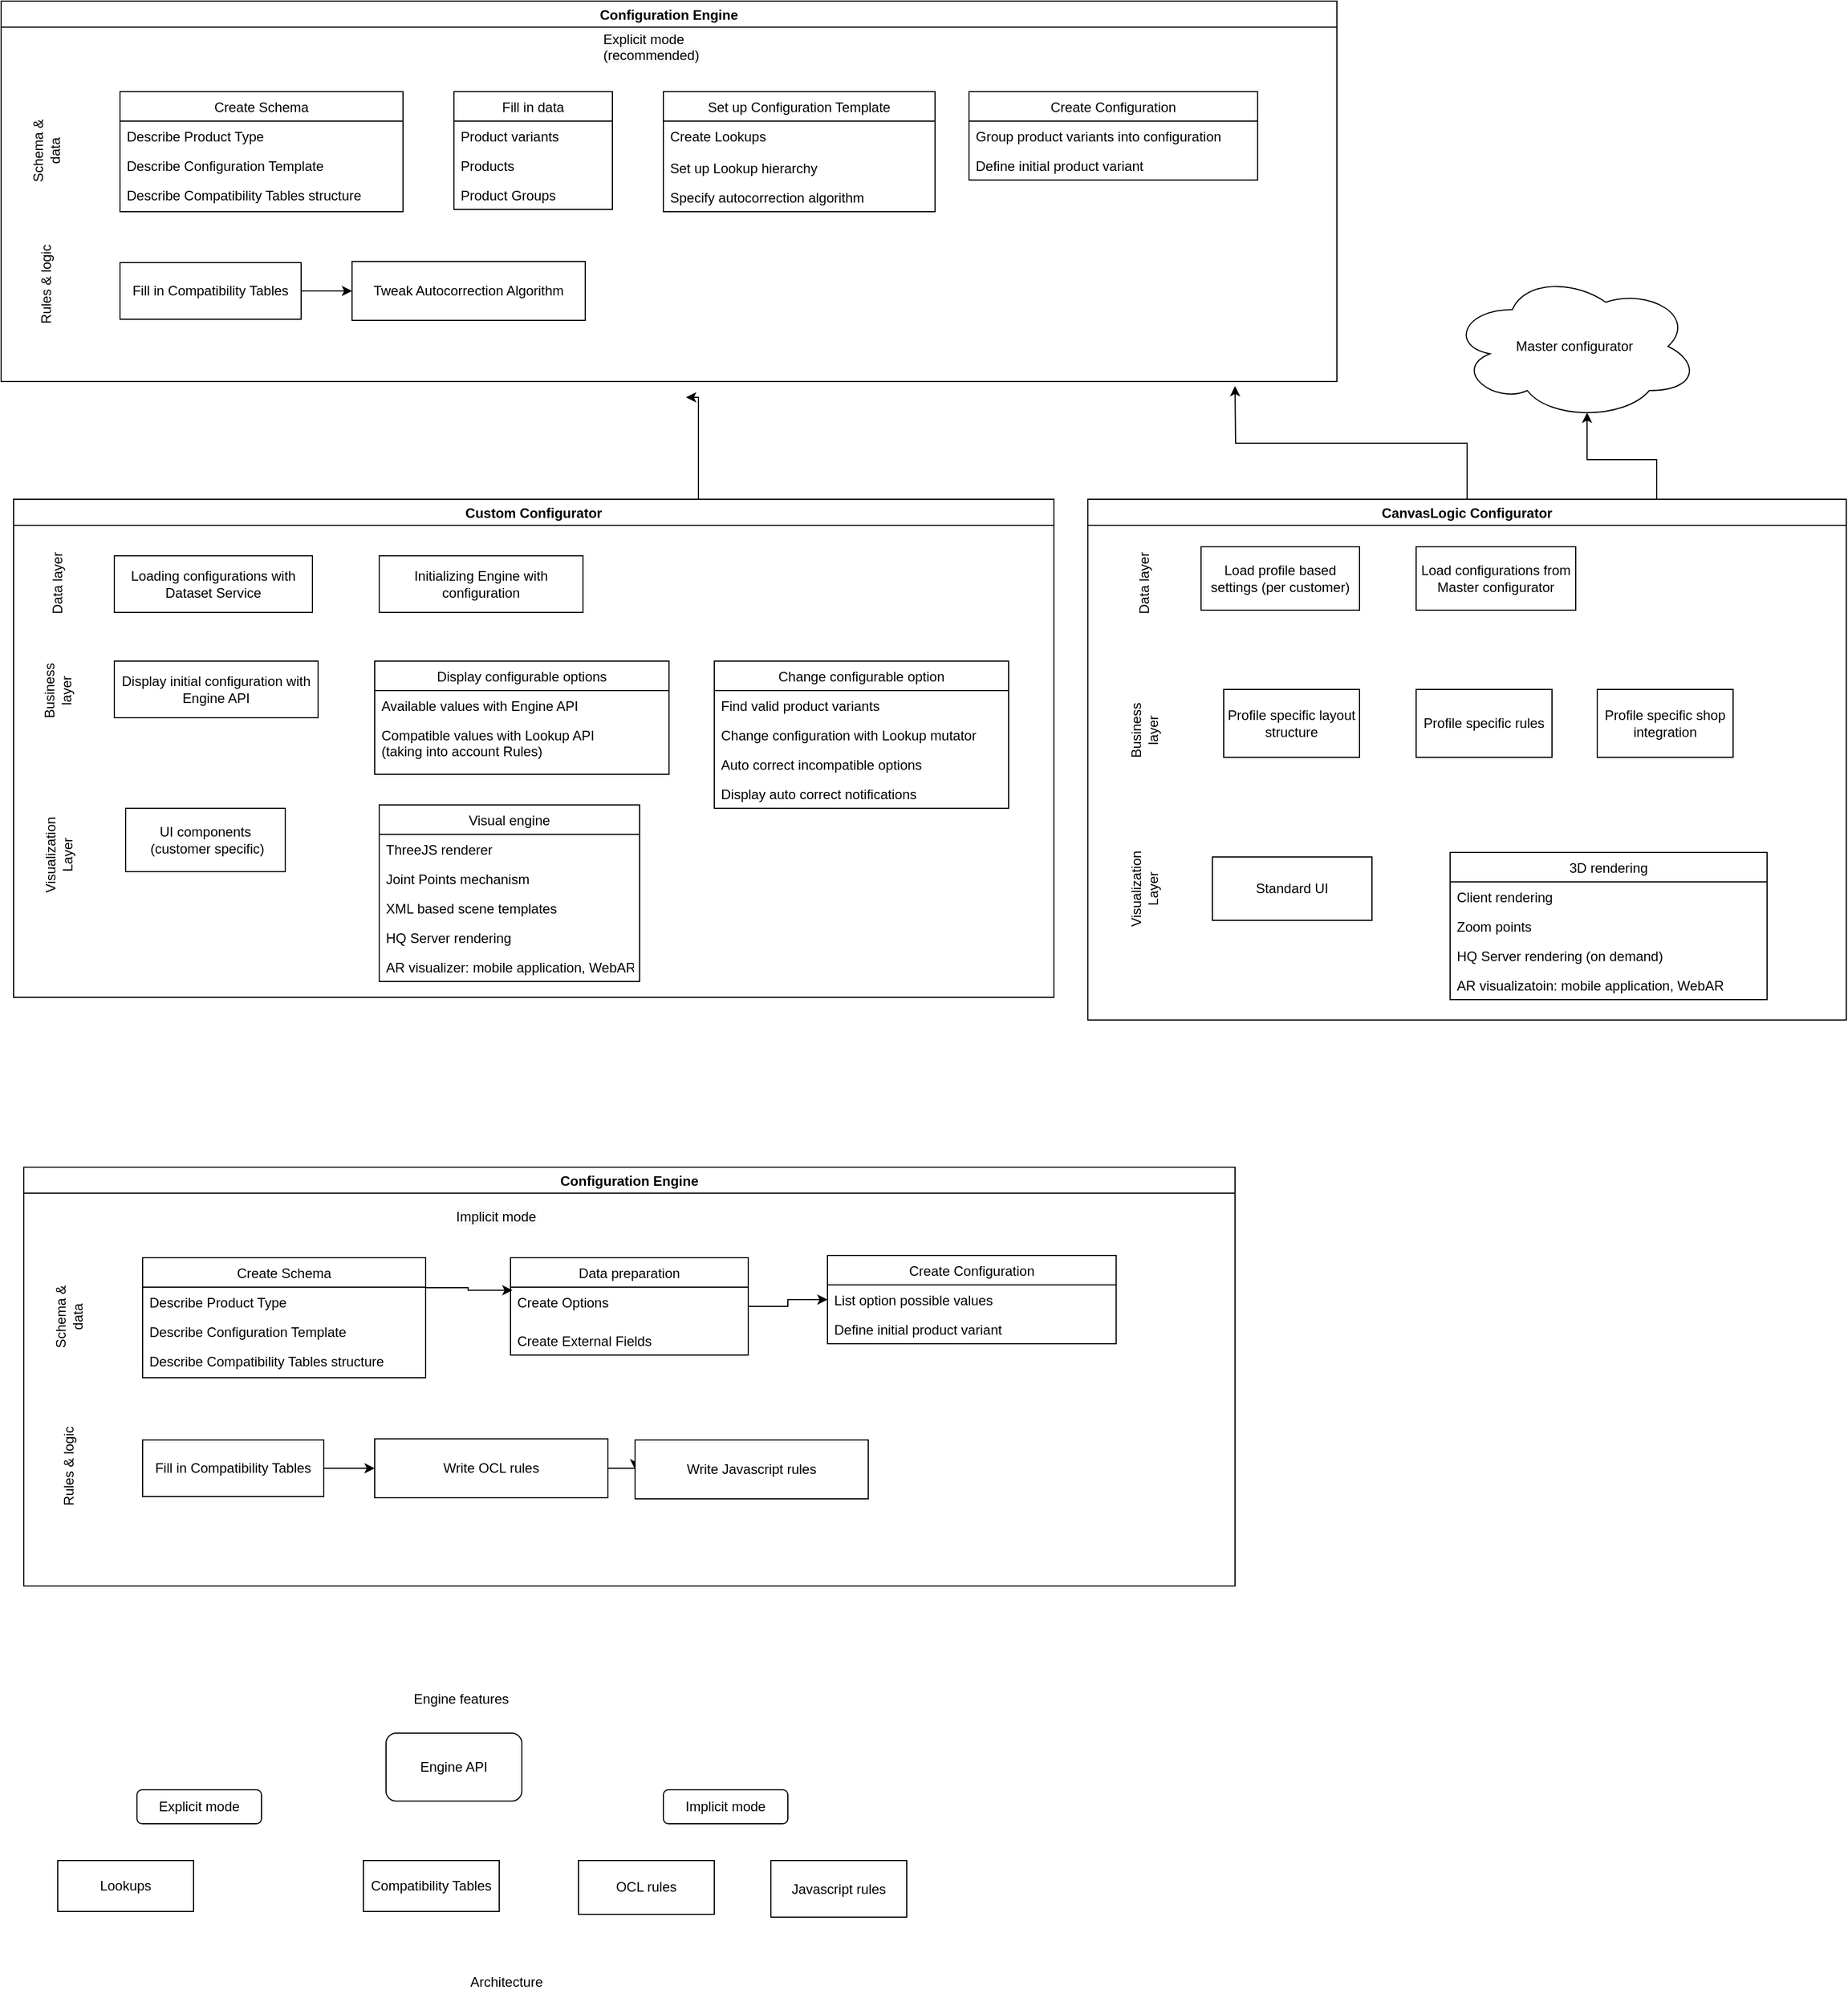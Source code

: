 <mxfile version="15.2.9" type="github">
  <diagram id="C5RBs43oDa-KdzZeNtuy" name="Page-1">
    <mxGraphModel dx="1673" dy="896" grid="1" gridSize="10" guides="1" tooltips="1" connect="1" arrows="1" fold="1" page="1" pageScale="1" pageWidth="827" pageHeight="1169" math="0" shadow="0">
      <root>
        <mxCell id="WIyWlLk6GJQsqaUBKTNV-0" />
        <mxCell id="WIyWlLk6GJQsqaUBKTNV-1" parent="WIyWlLk6GJQsqaUBKTNV-0" />
        <mxCell id="K-jKVqznmBLDgwKWgukP-27" value="Engine API" style="rounded=1;whiteSpace=wrap;html=1;" vertex="1" parent="WIyWlLk6GJQsqaUBKTNV-1">
          <mxGeometry x="360" y="1530" width="120" height="60" as="geometry" />
        </mxCell>
        <mxCell id="K-jKVqznmBLDgwKWgukP-28" value="Explicit mode" style="rounded=1;whiteSpace=wrap;html=1;" vertex="1" parent="WIyWlLk6GJQsqaUBKTNV-1">
          <mxGeometry x="140" y="1580" width="110" height="30" as="geometry" />
        </mxCell>
        <mxCell id="K-jKVqznmBLDgwKWgukP-29" value="Implicit mode" style="rounded=1;whiteSpace=wrap;html=1;" vertex="1" parent="WIyWlLk6GJQsqaUBKTNV-1">
          <mxGeometry x="605" y="1580" width="110" height="30" as="geometry" />
        </mxCell>
        <mxCell id="K-jKVqznmBLDgwKWgukP-31" value="OCL rules" style="rounded=0;whiteSpace=wrap;html=1;" vertex="1" parent="WIyWlLk6GJQsqaUBKTNV-1">
          <mxGeometry x="530" y="1642.5" width="120" height="47.5" as="geometry" />
        </mxCell>
        <mxCell id="K-jKVqznmBLDgwKWgukP-30" value="Compatibility Tables" style="rounded=0;whiteSpace=wrap;html=1;" vertex="1" parent="WIyWlLk6GJQsqaUBKTNV-1">
          <mxGeometry x="340" y="1642.5" width="120" height="45" as="geometry" />
        </mxCell>
        <mxCell id="K-jKVqznmBLDgwKWgukP-32" value="Javascript rules" style="rounded=0;whiteSpace=wrap;html=1;" vertex="1" parent="WIyWlLk6GJQsqaUBKTNV-1">
          <mxGeometry x="700" y="1642.5" width="120" height="50" as="geometry" />
        </mxCell>
        <mxCell id="K-jKVqznmBLDgwKWgukP-35" value="Lookups" style="rounded=0;whiteSpace=wrap;html=1;" vertex="1" parent="WIyWlLk6GJQsqaUBKTNV-1">
          <mxGeometry x="70" y="1642.5" width="120" height="45" as="geometry" />
        </mxCell>
        <mxCell id="K-jKVqznmBLDgwKWgukP-60" value="Configuration Engine" style="swimlane;" vertex="1" parent="WIyWlLk6GJQsqaUBKTNV-1">
          <mxGeometry x="20" width="1180" height="336" as="geometry" />
        </mxCell>
        <mxCell id="K-jKVqznmBLDgwKWgukP-9" value="Set up Configuration Template" style="swimlane;fontStyle=0;childLayout=stackLayout;horizontal=1;startSize=26;horizontalStack=0;resizeParent=1;resizeParentMax=0;resizeLast=0;collapsible=1;marginBottom=0;" vertex="1" parent="K-jKVqznmBLDgwKWgukP-60">
          <mxGeometry x="585" y="80" width="240" height="106" as="geometry" />
        </mxCell>
        <mxCell id="K-jKVqznmBLDgwKWgukP-26" value="Create Lookups&#xa;" style="text;strokeColor=none;fillColor=none;align=left;verticalAlign=top;spacingLeft=4;spacingRight=4;overflow=hidden;rotatable=0;points=[[0,0.5],[1,0.5]];portConstraint=eastwest;" vertex="1" parent="K-jKVqznmBLDgwKWgukP-9">
          <mxGeometry y="26" width="240" height="28" as="geometry" />
        </mxCell>
        <mxCell id="K-jKVqznmBLDgwKWgukP-10" value="Set up Lookup hierarchy" style="text;strokeColor=none;fillColor=none;align=left;verticalAlign=top;spacingLeft=4;spacingRight=4;overflow=hidden;rotatable=0;points=[[0,0.5],[1,0.5]];portConstraint=eastwest;" vertex="1" parent="K-jKVqznmBLDgwKWgukP-9">
          <mxGeometry y="54" width="240" height="26" as="geometry" />
        </mxCell>
        <mxCell id="K-jKVqznmBLDgwKWgukP-11" value="Specify autocorrection algorithm" style="text;strokeColor=none;fillColor=none;align=left;verticalAlign=top;spacingLeft=4;spacingRight=4;overflow=hidden;rotatable=0;points=[[0,0.5],[1,0.5]];portConstraint=eastwest;" vertex="1" parent="K-jKVqznmBLDgwKWgukP-9">
          <mxGeometry y="80" width="240" height="26" as="geometry" />
        </mxCell>
        <mxCell id="K-jKVqznmBLDgwKWgukP-21" value="Create Configuration" style="swimlane;fontStyle=0;childLayout=stackLayout;horizontal=1;startSize=26;horizontalStack=0;resizeParent=1;resizeParentMax=0;resizeLast=0;collapsible=1;marginBottom=0;" vertex="1" parent="K-jKVqznmBLDgwKWgukP-60">
          <mxGeometry x="855" y="80" width="255" height="78" as="geometry" />
        </mxCell>
        <mxCell id="K-jKVqznmBLDgwKWgukP-22" value="Group product variants into configuration " style="text;strokeColor=none;fillColor=none;align=left;verticalAlign=top;spacingLeft=4;spacingRight=4;overflow=hidden;rotatable=0;points=[[0,0.5],[1,0.5]];portConstraint=eastwest;" vertex="1" parent="K-jKVqznmBLDgwKWgukP-21">
          <mxGeometry y="26" width="255" height="26" as="geometry" />
        </mxCell>
        <mxCell id="K-jKVqznmBLDgwKWgukP-23" value="Define initial product variant" style="text;strokeColor=none;fillColor=none;align=left;verticalAlign=top;spacingLeft=4;spacingRight=4;overflow=hidden;rotatable=0;points=[[0,0.5],[1,0.5]];portConstraint=eastwest;" vertex="1" parent="K-jKVqznmBLDgwKWgukP-21">
          <mxGeometry y="52" width="255" height="26" as="geometry" />
        </mxCell>
        <mxCell id="K-jKVqznmBLDgwKWgukP-5" value="Fill in data" style="swimlane;fontStyle=0;childLayout=stackLayout;horizontal=1;startSize=26;horizontalStack=0;resizeParent=1;resizeParentMax=0;resizeLast=0;collapsible=1;marginBottom=0;" vertex="1" parent="K-jKVqznmBLDgwKWgukP-60">
          <mxGeometry x="400" y="80" width="140" height="104" as="geometry" />
        </mxCell>
        <mxCell id="K-jKVqznmBLDgwKWgukP-6" value="Product variants" style="text;strokeColor=none;fillColor=none;align=left;verticalAlign=top;spacingLeft=4;spacingRight=4;overflow=hidden;rotatable=0;points=[[0,0.5],[1,0.5]];portConstraint=eastwest;" vertex="1" parent="K-jKVqznmBLDgwKWgukP-5">
          <mxGeometry y="26" width="140" height="26" as="geometry" />
        </mxCell>
        <mxCell id="K-jKVqznmBLDgwKWgukP-7" value="Products" style="text;strokeColor=none;fillColor=none;align=left;verticalAlign=top;spacingLeft=4;spacingRight=4;overflow=hidden;rotatable=0;points=[[0,0.5],[1,0.5]];portConstraint=eastwest;" vertex="1" parent="K-jKVqznmBLDgwKWgukP-5">
          <mxGeometry y="52" width="140" height="26" as="geometry" />
        </mxCell>
        <mxCell id="K-jKVqznmBLDgwKWgukP-8" value="Product Groups" style="text;strokeColor=none;fillColor=none;align=left;verticalAlign=top;spacingLeft=4;spacingRight=4;overflow=hidden;rotatable=0;points=[[0,0.5],[1,0.5]];portConstraint=eastwest;" vertex="1" parent="K-jKVqznmBLDgwKWgukP-5">
          <mxGeometry y="78" width="140" height="26" as="geometry" />
        </mxCell>
        <mxCell id="K-jKVqznmBLDgwKWgukP-1" value="Create Schema" style="swimlane;fontStyle=0;childLayout=stackLayout;horizontal=1;startSize=26;horizontalStack=0;resizeParent=1;resizeParentMax=0;resizeLast=0;collapsible=1;marginBottom=0;" vertex="1" parent="K-jKVqznmBLDgwKWgukP-60">
          <mxGeometry x="105" y="80" width="250" height="106" as="geometry" />
        </mxCell>
        <mxCell id="K-jKVqznmBLDgwKWgukP-2" value="Describe Product Type " style="text;strokeColor=none;fillColor=none;align=left;verticalAlign=top;spacingLeft=4;spacingRight=4;overflow=hidden;rotatable=0;points=[[0,0.5],[1,0.5]];portConstraint=eastwest;" vertex="1" parent="K-jKVqznmBLDgwKWgukP-1">
          <mxGeometry y="26" width="250" height="26" as="geometry" />
        </mxCell>
        <mxCell id="K-jKVqznmBLDgwKWgukP-88" value="Describe Configuration Template" style="text;strokeColor=none;fillColor=none;align=left;verticalAlign=top;spacingLeft=4;spacingRight=4;overflow=hidden;rotatable=0;points=[[0,0.5],[1,0.5]];portConstraint=eastwest;" vertex="1" parent="K-jKVqznmBLDgwKWgukP-1">
          <mxGeometry y="52" width="250" height="26" as="geometry" />
        </mxCell>
        <mxCell id="K-jKVqznmBLDgwKWgukP-4" value="Describe Compatibility Tables structure" style="text;strokeColor=none;fillColor=none;align=left;verticalAlign=top;spacingLeft=4;spacingRight=4;overflow=hidden;rotatable=0;points=[[0,0.5],[1,0.5]];portConstraint=eastwest;" vertex="1" parent="K-jKVqznmBLDgwKWgukP-1">
          <mxGeometry y="78" width="250" height="28" as="geometry" />
        </mxCell>
        <mxCell id="K-jKVqznmBLDgwKWgukP-74" value="" style="edgeStyle=orthogonalEdgeStyle;rounded=0;orthogonalLoop=1;jettySize=auto;html=1;" edge="1" parent="K-jKVqznmBLDgwKWgukP-60" source="K-jKVqznmBLDgwKWgukP-41" target="K-jKVqznmBLDgwKWgukP-42">
          <mxGeometry relative="1" as="geometry" />
        </mxCell>
        <mxCell id="K-jKVqznmBLDgwKWgukP-41" value="Fill in Compatibility Tables" style="rounded=0;whiteSpace=wrap;html=1;" vertex="1" parent="K-jKVqznmBLDgwKWgukP-60">
          <mxGeometry x="105" y="231" width="160" height="50" as="geometry" />
        </mxCell>
        <mxCell id="K-jKVqznmBLDgwKWgukP-42" value="Tweak Autocorrection Algorithm" style="rounded=0;whiteSpace=wrap;html=1;" vertex="1" parent="K-jKVqznmBLDgwKWgukP-60">
          <mxGeometry x="310" y="230" width="206" height="52" as="geometry" />
        </mxCell>
        <mxCell id="K-jKVqznmBLDgwKWgukP-38" value="Schema &amp;amp; data" style="text;html=1;strokeColor=none;fillColor=none;align=center;verticalAlign=middle;whiteSpace=wrap;rounded=0;rotation=-90;" vertex="1" parent="K-jKVqznmBLDgwKWgukP-60">
          <mxGeometry y="108" width="80" height="48" as="geometry" />
        </mxCell>
        <mxCell id="K-jKVqznmBLDgwKWgukP-39" value="Rules &amp;amp; logic" style="text;html=1;strokeColor=none;fillColor=none;align=center;verticalAlign=middle;whiteSpace=wrap;rounded=0;rotation=-90;" vertex="1" parent="K-jKVqznmBLDgwKWgukP-60">
          <mxGeometry y="226" width="80" height="48" as="geometry" />
        </mxCell>
        <mxCell id="K-jKVqznmBLDgwKWgukP-37" value="&lt;span style=&quot;color: rgb(0, 0, 0); font-family: helvetica; font-size: 12px; font-style: normal; font-weight: 400; letter-spacing: normal; text-align: center; text-indent: 0px; text-transform: none; word-spacing: 0px; background-color: rgb(248, 249, 250); display: inline; float: none;&quot;&gt;Explicit mode&lt;/span&gt;&lt;br style=&quot;color: rgb(0, 0, 0); font-family: helvetica; font-size: 12px; font-style: normal; font-weight: 400; letter-spacing: normal; text-align: center; text-indent: 0px; text-transform: none; word-spacing: 0px; background-color: rgb(248, 249, 250);&quot;&gt;&lt;span style=&quot;color: rgb(0, 0, 0); font-family: helvetica; font-size: 12px; font-style: normal; font-weight: 400; letter-spacing: normal; text-align: center; text-indent: 0px; text-transform: none; word-spacing: 0px; background-color: rgb(248, 249, 250); display: inline; float: none;&quot;&gt;(recommended)&lt;/span&gt;" style="text;whiteSpace=wrap;html=1;" vertex="1" parent="K-jKVqznmBLDgwKWgukP-60">
          <mxGeometry x="530" y="20" width="110" height="40" as="geometry" />
        </mxCell>
        <mxCell id="K-jKVqznmBLDgwKWgukP-64" style="edgeStyle=orthogonalEdgeStyle;rounded=0;orthogonalLoop=1;jettySize=auto;html=1;exitX=0.5;exitY=0;exitDx=0;exitDy=0;" edge="1" parent="WIyWlLk6GJQsqaUBKTNV-1" source="K-jKVqznmBLDgwKWgukP-63">
          <mxGeometry relative="1" as="geometry">
            <mxPoint x="625" y="350" as="targetPoint" />
            <Array as="points">
              <mxPoint x="636" y="350" />
            </Array>
          </mxGeometry>
        </mxCell>
        <mxCell id="K-jKVqznmBLDgwKWgukP-63" value="Custom Configurator" style="swimlane;" vertex="1" parent="WIyWlLk6GJQsqaUBKTNV-1">
          <mxGeometry x="31" y="440" width="919" height="440" as="geometry" />
        </mxCell>
        <mxCell id="K-jKVqznmBLDgwKWgukP-40" value="Visualization Layer" style="text;html=1;strokeColor=none;fillColor=none;align=center;verticalAlign=middle;whiteSpace=wrap;rounded=0;rotation=-90;" vertex="1" parent="K-jKVqznmBLDgwKWgukP-63">
          <mxGeometry y="290" width="80" height="48" as="geometry" />
        </mxCell>
        <mxCell id="K-jKVqznmBLDgwKWgukP-43" value="Initializing Engine with configuration" style="rounded=0;whiteSpace=wrap;html=1;" vertex="1" parent="K-jKVqznmBLDgwKWgukP-63">
          <mxGeometry x="323" y="50" width="180" height="50" as="geometry" />
        </mxCell>
        <mxCell id="K-jKVqznmBLDgwKWgukP-48" value="Loading configurations with Dataset Service" style="rounded=0;whiteSpace=wrap;html=1;" vertex="1" parent="K-jKVqznmBLDgwKWgukP-63">
          <mxGeometry x="89" y="50" width="175" height="50" as="geometry" />
        </mxCell>
        <mxCell id="K-jKVqznmBLDgwKWgukP-49" value="Display initial configuration with Engine API" style="rounded=0;whiteSpace=wrap;html=1;" vertex="1" parent="K-jKVqznmBLDgwKWgukP-63">
          <mxGeometry x="89" y="143" width="180" height="50" as="geometry" />
        </mxCell>
        <mxCell id="K-jKVqznmBLDgwKWgukP-52" value="Display configurable options" style="swimlane;fontStyle=0;childLayout=stackLayout;horizontal=1;startSize=26;horizontalStack=0;resizeParent=1;resizeParentMax=0;resizeLast=0;collapsible=1;marginBottom=0;" vertex="1" parent="K-jKVqznmBLDgwKWgukP-63">
          <mxGeometry x="319" y="143" width="260" height="100" as="geometry" />
        </mxCell>
        <mxCell id="K-jKVqznmBLDgwKWgukP-53" value="Available values with Engine API" style="text;strokeColor=none;fillColor=none;align=left;verticalAlign=top;spacingLeft=4;spacingRight=4;overflow=hidden;rotatable=0;points=[[0,0.5],[1,0.5]];portConstraint=eastwest;" vertex="1" parent="K-jKVqznmBLDgwKWgukP-52">
          <mxGeometry y="26" width="260" height="26" as="geometry" />
        </mxCell>
        <mxCell id="K-jKVqznmBLDgwKWgukP-54" value="Compatible values with Lookup API &#xa;(taking into account Rules)&#xa;" style="text;strokeColor=none;fillColor=none;align=left;verticalAlign=top;spacingLeft=4;spacingRight=4;overflow=hidden;rotatable=0;points=[[0,0.5],[1,0.5]];portConstraint=eastwest;" vertex="1" parent="K-jKVqznmBLDgwKWgukP-52">
          <mxGeometry y="52" width="260" height="48" as="geometry" />
        </mxCell>
        <mxCell id="K-jKVqznmBLDgwKWgukP-89" value="Business layer" style="text;html=1;strokeColor=none;fillColor=none;align=center;verticalAlign=middle;whiteSpace=wrap;rounded=0;rotation=-90;" vertex="1" parent="K-jKVqznmBLDgwKWgukP-63">
          <mxGeometry x="-1" y="145" width="80" height="48" as="geometry" />
        </mxCell>
        <mxCell id="K-jKVqznmBLDgwKWgukP-91" value="Data layer" style="text;html=1;strokeColor=none;fillColor=none;align=center;verticalAlign=middle;whiteSpace=wrap;rounded=0;rotation=-90;" vertex="1" parent="K-jKVqznmBLDgwKWgukP-63">
          <mxGeometry x="-1" y="50" width="80" height="48" as="geometry" />
        </mxCell>
        <mxCell id="K-jKVqznmBLDgwKWgukP-92" value="Change configurable option" style="swimlane;fontStyle=0;childLayout=stackLayout;horizontal=1;startSize=26;horizontalStack=0;resizeParent=1;resizeParentMax=0;resizeLast=0;collapsible=1;marginBottom=0;" vertex="1" parent="K-jKVqznmBLDgwKWgukP-63">
          <mxGeometry x="619" y="143" width="260" height="130" as="geometry" />
        </mxCell>
        <mxCell id="K-jKVqznmBLDgwKWgukP-93" value="Find valid product variants" style="text;strokeColor=none;fillColor=none;align=left;verticalAlign=top;spacingLeft=4;spacingRight=4;overflow=hidden;rotatable=0;points=[[0,0.5],[1,0.5]];portConstraint=eastwest;" vertex="1" parent="K-jKVqznmBLDgwKWgukP-92">
          <mxGeometry y="26" width="260" height="26" as="geometry" />
        </mxCell>
        <mxCell id="K-jKVqznmBLDgwKWgukP-97" value="Change configuration with Lookup mutator" style="text;strokeColor=none;fillColor=none;align=left;verticalAlign=top;spacingLeft=4;spacingRight=4;overflow=hidden;rotatable=0;points=[[0,0.5],[1,0.5]];portConstraint=eastwest;" vertex="1" parent="K-jKVqznmBLDgwKWgukP-92">
          <mxGeometry y="52" width="260" height="26" as="geometry" />
        </mxCell>
        <mxCell id="K-jKVqznmBLDgwKWgukP-95" value="Auto correct incompatible options" style="text;strokeColor=none;fillColor=none;align=left;verticalAlign=top;spacingLeft=4;spacingRight=4;overflow=hidden;rotatable=0;points=[[0,0.5],[1,0.5]];portConstraint=eastwest;" vertex="1" parent="K-jKVqznmBLDgwKWgukP-92">
          <mxGeometry y="78" width="260" height="26" as="geometry" />
        </mxCell>
        <mxCell id="K-jKVqznmBLDgwKWgukP-96" value="Display auto correct notifications" style="text;strokeColor=none;fillColor=none;align=left;verticalAlign=top;spacingLeft=4;spacingRight=4;overflow=hidden;rotatable=0;points=[[0,0.5],[1,0.5]];portConstraint=eastwest;" vertex="1" parent="K-jKVqznmBLDgwKWgukP-92">
          <mxGeometry y="104" width="260" height="26" as="geometry" />
        </mxCell>
        <mxCell id="K-jKVqznmBLDgwKWgukP-103" value="UI components&lt;br&gt;&amp;nbsp;(customer specific)" style="rounded=0;whiteSpace=wrap;html=1;" vertex="1" parent="K-jKVqznmBLDgwKWgukP-63">
          <mxGeometry x="99" y="273" width="141" height="56" as="geometry" />
        </mxCell>
        <mxCell id="K-jKVqznmBLDgwKWgukP-80" value="Visual engine" style="swimlane;fontStyle=0;childLayout=stackLayout;horizontal=1;startSize=26;horizontalStack=0;resizeParent=1;resizeParentMax=0;resizeLast=0;collapsible=1;marginBottom=0;" vertex="1" parent="K-jKVqznmBLDgwKWgukP-63">
          <mxGeometry x="323" y="270" width="230" height="156" as="geometry" />
        </mxCell>
        <mxCell id="K-jKVqznmBLDgwKWgukP-81" value="ThreeJS renderer" style="text;strokeColor=none;fillColor=none;align=left;verticalAlign=top;spacingLeft=4;spacingRight=4;overflow=hidden;rotatable=0;points=[[0,0.5],[1,0.5]];portConstraint=eastwest;" vertex="1" parent="K-jKVqznmBLDgwKWgukP-80">
          <mxGeometry y="26" width="230" height="26" as="geometry" />
        </mxCell>
        <mxCell id="K-jKVqznmBLDgwKWgukP-82" value="Joint Points mechanism" style="text;strokeColor=none;fillColor=none;align=left;verticalAlign=top;spacingLeft=4;spacingRight=4;overflow=hidden;rotatable=0;points=[[0,0.5],[1,0.5]];portConstraint=eastwest;" vertex="1" parent="K-jKVqznmBLDgwKWgukP-80">
          <mxGeometry y="52" width="230" height="26" as="geometry" />
        </mxCell>
        <mxCell id="K-jKVqznmBLDgwKWgukP-83" value="XML based scene templates&#xa;" style="text;strokeColor=none;fillColor=none;align=left;verticalAlign=top;spacingLeft=4;spacingRight=4;overflow=hidden;rotatable=0;points=[[0,0.5],[1,0.5]];portConstraint=eastwest;" vertex="1" parent="K-jKVqznmBLDgwKWgukP-80">
          <mxGeometry y="78" width="230" height="26" as="geometry" />
        </mxCell>
        <mxCell id="K-jKVqznmBLDgwKWgukP-84" value="HQ Server rendering" style="text;strokeColor=none;fillColor=none;align=left;verticalAlign=top;spacingLeft=4;spacingRight=4;overflow=hidden;rotatable=0;points=[[0,0.5],[1,0.5]];portConstraint=eastwest;" vertex="1" parent="K-jKVqznmBLDgwKWgukP-80">
          <mxGeometry y="104" width="230" height="26" as="geometry" />
        </mxCell>
        <mxCell id="K-jKVqznmBLDgwKWgukP-85" value="AR visualizer: mobile application, WebAR&#xa;" style="text;strokeColor=none;fillColor=none;align=left;verticalAlign=top;spacingLeft=4;spacingRight=4;overflow=hidden;rotatable=0;points=[[0,0.5],[1,0.5]];portConstraint=eastwest;" vertex="1" parent="K-jKVqznmBLDgwKWgukP-80">
          <mxGeometry y="130" width="230" height="26" as="geometry" />
        </mxCell>
        <mxCell id="K-jKVqznmBLDgwKWgukP-76" value="Engine features" style="text;html=1;strokeColor=none;fillColor=none;align=center;verticalAlign=middle;whiteSpace=wrap;rounded=0;" vertex="1" parent="WIyWlLk6GJQsqaUBKTNV-1">
          <mxGeometry x="350" y="1480" width="153" height="40" as="geometry" />
        </mxCell>
        <mxCell id="K-jKVqznmBLDgwKWgukP-78" value="Architecture" style="text;html=1;strokeColor=none;fillColor=none;align=center;verticalAlign=middle;whiteSpace=wrap;rounded=0;" vertex="1" parent="WIyWlLk6GJQsqaUBKTNV-1">
          <mxGeometry x="390" y="1730" width="153" height="40" as="geometry" />
        </mxCell>
        <mxCell id="K-jKVqznmBLDgwKWgukP-99" style="edgeStyle=orthogonalEdgeStyle;rounded=0;orthogonalLoop=1;jettySize=auto;html=1;exitX=0.5;exitY=0;exitDx=0;exitDy=0;" edge="1" parent="WIyWlLk6GJQsqaUBKTNV-1" source="K-jKVqznmBLDgwKWgukP-98">
          <mxGeometry relative="1" as="geometry">
            <mxPoint x="1110" y="340" as="targetPoint" />
          </mxGeometry>
        </mxCell>
        <mxCell id="K-jKVqznmBLDgwKWgukP-101" style="edgeStyle=orthogonalEdgeStyle;rounded=0;orthogonalLoop=1;jettySize=auto;html=1;exitX=0.75;exitY=0;exitDx=0;exitDy=0;entryX=0.55;entryY=0.95;entryDx=0;entryDy=0;entryPerimeter=0;" edge="1" parent="WIyWlLk6GJQsqaUBKTNV-1" source="K-jKVqznmBLDgwKWgukP-98" target="K-jKVqznmBLDgwKWgukP-100">
          <mxGeometry relative="1" as="geometry" />
        </mxCell>
        <mxCell id="K-jKVqznmBLDgwKWgukP-98" value="CanvasLogic Configurator" style="swimlane;" vertex="1" parent="WIyWlLk6GJQsqaUBKTNV-1">
          <mxGeometry x="980" y="440" width="670" height="460" as="geometry" />
        </mxCell>
        <mxCell id="K-jKVqznmBLDgwKWgukP-104" value="Data layer" style="text;html=1;strokeColor=none;fillColor=none;align=center;verticalAlign=middle;whiteSpace=wrap;rounded=0;rotation=-90;" vertex="1" parent="K-jKVqznmBLDgwKWgukP-98">
          <mxGeometry x="10" y="50" width="80" height="48" as="geometry" />
        </mxCell>
        <mxCell id="K-jKVqznmBLDgwKWgukP-105" value="Business layer" style="text;html=1;strokeColor=none;fillColor=none;align=center;verticalAlign=middle;whiteSpace=wrap;rounded=0;rotation=-90;" vertex="1" parent="K-jKVqznmBLDgwKWgukP-98">
          <mxGeometry x="10" y="180" width="80" height="48" as="geometry" />
        </mxCell>
        <mxCell id="K-jKVqznmBLDgwKWgukP-106" value="Visualization Layer" style="text;html=1;strokeColor=none;fillColor=none;align=center;verticalAlign=middle;whiteSpace=wrap;rounded=0;rotation=-90;" vertex="1" parent="K-jKVqznmBLDgwKWgukP-98">
          <mxGeometry x="10" y="320" width="80" height="48" as="geometry" />
        </mxCell>
        <mxCell id="K-jKVqznmBLDgwKWgukP-107" value="Standard UI" style="rounded=0;whiteSpace=wrap;html=1;" vertex="1" parent="K-jKVqznmBLDgwKWgukP-98">
          <mxGeometry x="110" y="316" width="141" height="56" as="geometry" />
        </mxCell>
        <mxCell id="K-jKVqznmBLDgwKWgukP-108" value="3D rendering" style="swimlane;fontStyle=0;childLayout=stackLayout;horizontal=1;startSize=26;horizontalStack=0;resizeParent=1;resizeParentMax=0;resizeLast=0;collapsible=1;marginBottom=0;" vertex="1" parent="K-jKVqznmBLDgwKWgukP-98">
          <mxGeometry x="320" y="312" width="280" height="130" as="geometry" />
        </mxCell>
        <mxCell id="K-jKVqznmBLDgwKWgukP-109" value="Client rendering" style="text;strokeColor=none;fillColor=none;align=left;verticalAlign=top;spacingLeft=4;spacingRight=4;overflow=hidden;rotatable=0;points=[[0,0.5],[1,0.5]];portConstraint=eastwest;" vertex="1" parent="K-jKVqznmBLDgwKWgukP-108">
          <mxGeometry y="26" width="280" height="26" as="geometry" />
        </mxCell>
        <mxCell id="K-jKVqznmBLDgwKWgukP-110" value="Zoom points" style="text;strokeColor=none;fillColor=none;align=left;verticalAlign=top;spacingLeft=4;spacingRight=4;overflow=hidden;rotatable=0;points=[[0,0.5],[1,0.5]];portConstraint=eastwest;" vertex="1" parent="K-jKVqznmBLDgwKWgukP-108">
          <mxGeometry y="52" width="280" height="26" as="geometry" />
        </mxCell>
        <mxCell id="K-jKVqznmBLDgwKWgukP-111" value="HQ Server rendering (on demand)" style="text;strokeColor=none;fillColor=none;align=left;verticalAlign=top;spacingLeft=4;spacingRight=4;overflow=hidden;rotatable=0;points=[[0,0.5],[1,0.5]];portConstraint=eastwest;" vertex="1" parent="K-jKVqznmBLDgwKWgukP-108">
          <mxGeometry y="78" width="280" height="26" as="geometry" />
        </mxCell>
        <mxCell id="K-jKVqznmBLDgwKWgukP-112" value="AR visualizatoin: mobile application, WebAR" style="text;strokeColor=none;fillColor=none;align=left;verticalAlign=top;spacingLeft=4;spacingRight=4;overflow=hidden;rotatable=0;points=[[0,0.5],[1,0.5]];portConstraint=eastwest;" vertex="1" parent="K-jKVqznmBLDgwKWgukP-108">
          <mxGeometry y="104" width="280" height="26" as="geometry" />
        </mxCell>
        <mxCell id="K-jKVqznmBLDgwKWgukP-113" value="Load configurations from Master configurator" style="rounded=0;whiteSpace=wrap;html=1;" vertex="1" parent="K-jKVqznmBLDgwKWgukP-98">
          <mxGeometry x="290" y="42" width="141" height="56" as="geometry" />
        </mxCell>
        <mxCell id="K-jKVqznmBLDgwKWgukP-114" value="Load profile based settings (per customer)" style="rounded=0;whiteSpace=wrap;html=1;" vertex="1" parent="K-jKVqznmBLDgwKWgukP-98">
          <mxGeometry x="100" y="42" width="140" height="56" as="geometry" />
        </mxCell>
        <mxCell id="K-jKVqznmBLDgwKWgukP-116" value="Profile specific layout structure" style="rounded=0;whiteSpace=wrap;html=1;" vertex="1" parent="K-jKVqznmBLDgwKWgukP-98">
          <mxGeometry x="120" y="168" width="120" height="60" as="geometry" />
        </mxCell>
        <mxCell id="K-jKVqznmBLDgwKWgukP-117" value="Profile specific rules" style="rounded=0;whiteSpace=wrap;html=1;" vertex="1" parent="K-jKVqznmBLDgwKWgukP-98">
          <mxGeometry x="290" y="168" width="120" height="60" as="geometry" />
        </mxCell>
        <mxCell id="K-jKVqznmBLDgwKWgukP-118" value="Profile specific shop integration" style="rounded=0;whiteSpace=wrap;html=1;" vertex="1" parent="K-jKVqznmBLDgwKWgukP-98">
          <mxGeometry x="450" y="168" width="120" height="60" as="geometry" />
        </mxCell>
        <mxCell id="K-jKVqznmBLDgwKWgukP-100" value="Master configurator" style="ellipse;shape=cloud;whiteSpace=wrap;html=1;" vertex="1" parent="WIyWlLk6GJQsqaUBKTNV-1">
          <mxGeometry x="1300" y="240" width="220" height="130" as="geometry" />
        </mxCell>
        <mxCell id="K-jKVqznmBLDgwKWgukP-119" value="Configuration Engine" style="swimlane;" vertex="1" parent="WIyWlLk6GJQsqaUBKTNV-1">
          <mxGeometry x="40" y="1030" width="1070" height="370" as="geometry" />
        </mxCell>
        <mxCell id="K-jKVqznmBLDgwKWgukP-124" value="Create Configuration" style="swimlane;fontStyle=0;childLayout=stackLayout;horizontal=1;startSize=26;horizontalStack=0;resizeParent=1;resizeParentMax=0;resizeLast=0;collapsible=1;marginBottom=0;" vertex="1" parent="K-jKVqznmBLDgwKWgukP-119">
          <mxGeometry x="710" y="78" width="255" height="78" as="geometry" />
        </mxCell>
        <mxCell id="K-jKVqznmBLDgwKWgukP-125" value="List option possible values" style="text;strokeColor=none;fillColor=none;align=left;verticalAlign=top;spacingLeft=4;spacingRight=4;overflow=hidden;rotatable=0;points=[[0,0.5],[1,0.5]];portConstraint=eastwest;" vertex="1" parent="K-jKVqznmBLDgwKWgukP-124">
          <mxGeometry y="26" width="255" height="26" as="geometry" />
        </mxCell>
        <mxCell id="K-jKVqznmBLDgwKWgukP-126" value="Define initial product variant" style="text;strokeColor=none;fillColor=none;align=left;verticalAlign=top;spacingLeft=4;spacingRight=4;overflow=hidden;rotatable=0;points=[[0,0.5],[1,0.5]];portConstraint=eastwest;" vertex="1" parent="K-jKVqznmBLDgwKWgukP-124">
          <mxGeometry y="52" width="255" height="26" as="geometry" />
        </mxCell>
        <mxCell id="K-jKVqznmBLDgwKWgukP-127" value="Data preparation" style="swimlane;fontStyle=0;childLayout=stackLayout;horizontal=1;startSize=26;horizontalStack=0;resizeParent=1;resizeParentMax=0;resizeLast=0;collapsible=1;marginBottom=0;" vertex="1" parent="K-jKVqznmBLDgwKWgukP-119">
          <mxGeometry x="430" y="80" width="210" height="86" as="geometry" />
        </mxCell>
        <mxCell id="K-jKVqznmBLDgwKWgukP-128" value="Create Options" style="text;strokeColor=none;fillColor=none;align=left;verticalAlign=top;spacingLeft=4;spacingRight=4;overflow=hidden;rotatable=0;points=[[0,0.5],[1,0.5]];portConstraint=eastwest;" vertex="1" parent="K-jKVqznmBLDgwKWgukP-127">
          <mxGeometry y="26" width="210" height="34" as="geometry" />
        </mxCell>
        <mxCell id="K-jKVqznmBLDgwKWgukP-146" value="Create External Fields" style="text;strokeColor=none;fillColor=none;align=left;verticalAlign=top;spacingLeft=4;spacingRight=4;overflow=hidden;rotatable=0;points=[[0,0.5],[1,0.5]];portConstraint=eastwest;" vertex="1" parent="K-jKVqznmBLDgwKWgukP-127">
          <mxGeometry y="60" width="210" height="26" as="geometry" />
        </mxCell>
        <mxCell id="K-jKVqznmBLDgwKWgukP-143" style="edgeStyle=orthogonalEdgeStyle;rounded=0;orthogonalLoop=1;jettySize=auto;html=1;exitX=1;exitY=0.25;exitDx=0;exitDy=0;entryX=0.008;entryY=0.081;entryDx=0;entryDy=0;entryPerimeter=0;" edge="1" parent="K-jKVqznmBLDgwKWgukP-119" source="K-jKVqznmBLDgwKWgukP-131" target="K-jKVqznmBLDgwKWgukP-128">
          <mxGeometry relative="1" as="geometry" />
        </mxCell>
        <mxCell id="K-jKVqznmBLDgwKWgukP-131" value="Create Schema" style="swimlane;fontStyle=0;childLayout=stackLayout;horizontal=1;startSize=26;horizontalStack=0;resizeParent=1;resizeParentMax=0;resizeLast=0;collapsible=1;marginBottom=0;" vertex="1" parent="K-jKVqznmBLDgwKWgukP-119">
          <mxGeometry x="105" y="80" width="250" height="106" as="geometry" />
        </mxCell>
        <mxCell id="K-jKVqznmBLDgwKWgukP-132" value="Describe Product Type " style="text;strokeColor=none;fillColor=none;align=left;verticalAlign=top;spacingLeft=4;spacingRight=4;overflow=hidden;rotatable=0;points=[[0,0.5],[1,0.5]];portConstraint=eastwest;" vertex="1" parent="K-jKVqznmBLDgwKWgukP-131">
          <mxGeometry y="26" width="250" height="26" as="geometry" />
        </mxCell>
        <mxCell id="K-jKVqznmBLDgwKWgukP-133" value="Describe Configuration Template" style="text;strokeColor=none;fillColor=none;align=left;verticalAlign=top;spacingLeft=4;spacingRight=4;overflow=hidden;rotatable=0;points=[[0,0.5],[1,0.5]];portConstraint=eastwest;" vertex="1" parent="K-jKVqznmBLDgwKWgukP-131">
          <mxGeometry y="52" width="250" height="26" as="geometry" />
        </mxCell>
        <mxCell id="K-jKVqznmBLDgwKWgukP-134" value="Describe Compatibility Tables structure" style="text;strokeColor=none;fillColor=none;align=left;verticalAlign=top;spacingLeft=4;spacingRight=4;overflow=hidden;rotatable=0;points=[[0,0.5],[1,0.5]];portConstraint=eastwest;" vertex="1" parent="K-jKVqznmBLDgwKWgukP-131">
          <mxGeometry y="78" width="250" height="28" as="geometry" />
        </mxCell>
        <mxCell id="K-jKVqznmBLDgwKWgukP-135" value="" style="edgeStyle=orthogonalEdgeStyle;rounded=0;orthogonalLoop=1;jettySize=auto;html=1;" edge="1" parent="K-jKVqznmBLDgwKWgukP-119" source="K-jKVqznmBLDgwKWgukP-136" target="K-jKVqznmBLDgwKWgukP-137">
          <mxGeometry relative="1" as="geometry" />
        </mxCell>
        <mxCell id="K-jKVqznmBLDgwKWgukP-136" value="Fill in Compatibility Tables" style="rounded=0;whiteSpace=wrap;html=1;" vertex="1" parent="K-jKVqznmBLDgwKWgukP-119">
          <mxGeometry x="105" y="241" width="160" height="50" as="geometry" />
        </mxCell>
        <mxCell id="K-jKVqznmBLDgwKWgukP-142" style="edgeStyle=orthogonalEdgeStyle;rounded=0;orthogonalLoop=1;jettySize=auto;html=1;exitX=1;exitY=0.5;exitDx=0;exitDy=0;entryX=0;entryY=0.5;entryDx=0;entryDy=0;" edge="1" parent="K-jKVqznmBLDgwKWgukP-119" source="K-jKVqznmBLDgwKWgukP-137" target="K-jKVqznmBLDgwKWgukP-141">
          <mxGeometry relative="1" as="geometry" />
        </mxCell>
        <mxCell id="K-jKVqznmBLDgwKWgukP-137" value="Write OCL rules" style="rounded=0;whiteSpace=wrap;html=1;" vertex="1" parent="K-jKVqznmBLDgwKWgukP-119">
          <mxGeometry x="310" y="240" width="206" height="52" as="geometry" />
        </mxCell>
        <mxCell id="K-jKVqznmBLDgwKWgukP-138" value="Schema &amp;amp; data" style="text;html=1;strokeColor=none;fillColor=none;align=center;verticalAlign=middle;whiteSpace=wrap;rounded=0;rotation=-90;" vertex="1" parent="K-jKVqznmBLDgwKWgukP-119">
          <mxGeometry y="108" width="80" height="48" as="geometry" />
        </mxCell>
        <mxCell id="K-jKVqznmBLDgwKWgukP-139" value="Rules &amp;amp; logic" style="text;html=1;strokeColor=none;fillColor=none;align=center;verticalAlign=middle;whiteSpace=wrap;rounded=0;rotation=-90;" vertex="1" parent="K-jKVqznmBLDgwKWgukP-119">
          <mxGeometry y="240" width="80" height="48" as="geometry" />
        </mxCell>
        <mxCell id="K-jKVqznmBLDgwKWgukP-140" value="&lt;span style=&quot;color: rgb(0 , 0 , 0) ; font-family: &amp;#34;helvetica&amp;#34; ; font-size: 12px ; font-style: normal ; font-weight: 400 ; letter-spacing: normal ; text-align: center ; text-indent: 0px ; text-transform: none ; word-spacing: 0px ; background-color: rgb(248 , 249 , 250) ; display: inline ; float: none&quot;&gt;Implicit mode&lt;/span&gt;" style="text;whiteSpace=wrap;html=1;" vertex="1" parent="K-jKVqznmBLDgwKWgukP-119">
          <mxGeometry x="380" y="30" width="110" height="40" as="geometry" />
        </mxCell>
        <mxCell id="K-jKVqznmBLDgwKWgukP-141" value="Write Javascript rules" style="rounded=0;whiteSpace=wrap;html=1;" vertex="1" parent="K-jKVqznmBLDgwKWgukP-119">
          <mxGeometry x="540" y="241" width="206" height="52" as="geometry" />
        </mxCell>
        <mxCell id="K-jKVqznmBLDgwKWgukP-144" style="edgeStyle=orthogonalEdgeStyle;rounded=0;orthogonalLoop=1;jettySize=auto;html=1;exitX=1;exitY=0.5;exitDx=0;exitDy=0;entryX=0;entryY=0.5;entryDx=0;entryDy=0;" edge="1" parent="K-jKVqznmBLDgwKWgukP-119" source="K-jKVqznmBLDgwKWgukP-128" target="K-jKVqznmBLDgwKWgukP-125">
          <mxGeometry relative="1" as="geometry" />
        </mxCell>
      </root>
    </mxGraphModel>
  </diagram>
</mxfile>

